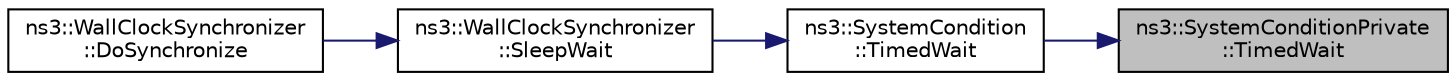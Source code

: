 digraph "ns3::SystemConditionPrivate::TimedWait"
{
 // LATEX_PDF_SIZE
  edge [fontname="Helvetica",fontsize="10",labelfontname="Helvetica",labelfontsize="10"];
  node [fontname="Helvetica",fontsize="10",shape=record];
  rankdir="RL";
  Node1 [label="ns3::SystemConditionPrivate\l::TimedWait",height=0.2,width=0.4,color="black", fillcolor="grey75", style="filled", fontcolor="black",tooltip="Unset the condition, then wait for a limited amount of wall-clock time for another thread to set it w..."];
  Node1 -> Node2 [dir="back",color="midnightblue",fontsize="10",style="solid",fontname="Helvetica"];
  Node2 [label="ns3::SystemCondition\l::TimedWait",height=0.2,width=0.4,color="black", fillcolor="white", style="filled",URL="$classns3_1_1_system_condition.html#af86d685047fcc5e68d36d6a3b033b626",tooltip="Wait a maximum of ns nanoseconds for the condition to be true."];
  Node2 -> Node3 [dir="back",color="midnightblue",fontsize="10",style="solid",fontname="Helvetica"];
  Node3 [label="ns3::WallClockSynchronizer\l::SleepWait",height=0.2,width=0.4,color="black", fillcolor="white", style="filled",URL="$classns3_1_1_wall_clock_synchronizer.html#a1adbfec497fb2868e685759e60ca1b4d",tooltip="Put our process to sleep for some number of nanoseconds."];
  Node3 -> Node4 [dir="back",color="midnightblue",fontsize="10",style="solid",fontname="Helvetica"];
  Node4 [label="ns3::WallClockSynchronizer\l::DoSynchronize",height=0.2,width=0.4,color="black", fillcolor="white", style="filled",URL="$classns3_1_1_wall_clock_synchronizer.html#a2239c8d81f229d97bf4a3585031fb5ea",tooltip="Wait until the real time is in sync with the specified simulation time."];
}
